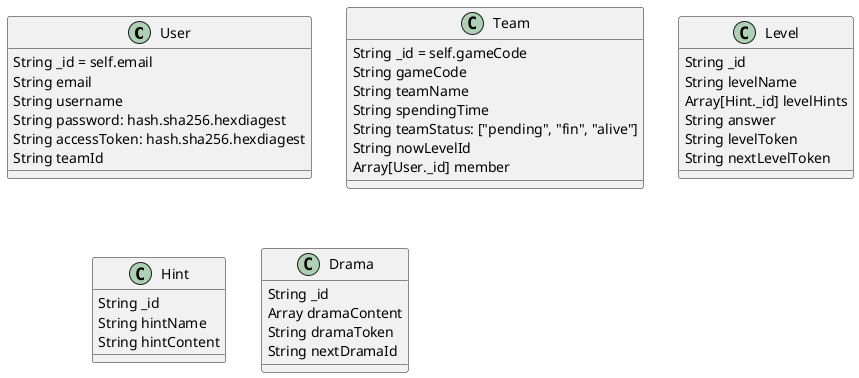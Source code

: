 @startuml
class User {
    String _id = self.email
    String email
    String username
    String password: hash.sha256.hexdiagest
    String accessToken: hash.sha256.hexdiagest
    String teamId
}

class Team {
    String _id = self.gameCode
    String gameCode
    String teamName
    String spendingTime
    String teamStatus: ["pending", "fin", "alive"]
    String nowLevelId
    Array[User._id] member
}

class Level {
    String _id
    String levelName
    Array[Hint._id] levelHints
    String answer
    String levelToken
    String nextLevelToken
}

class Hint {
    String _id
    String hintName
    String hintContent
}

class Drama {
    String _id
    Array dramaContent
    String dramaToken
    String nextDramaId
}
@enduml